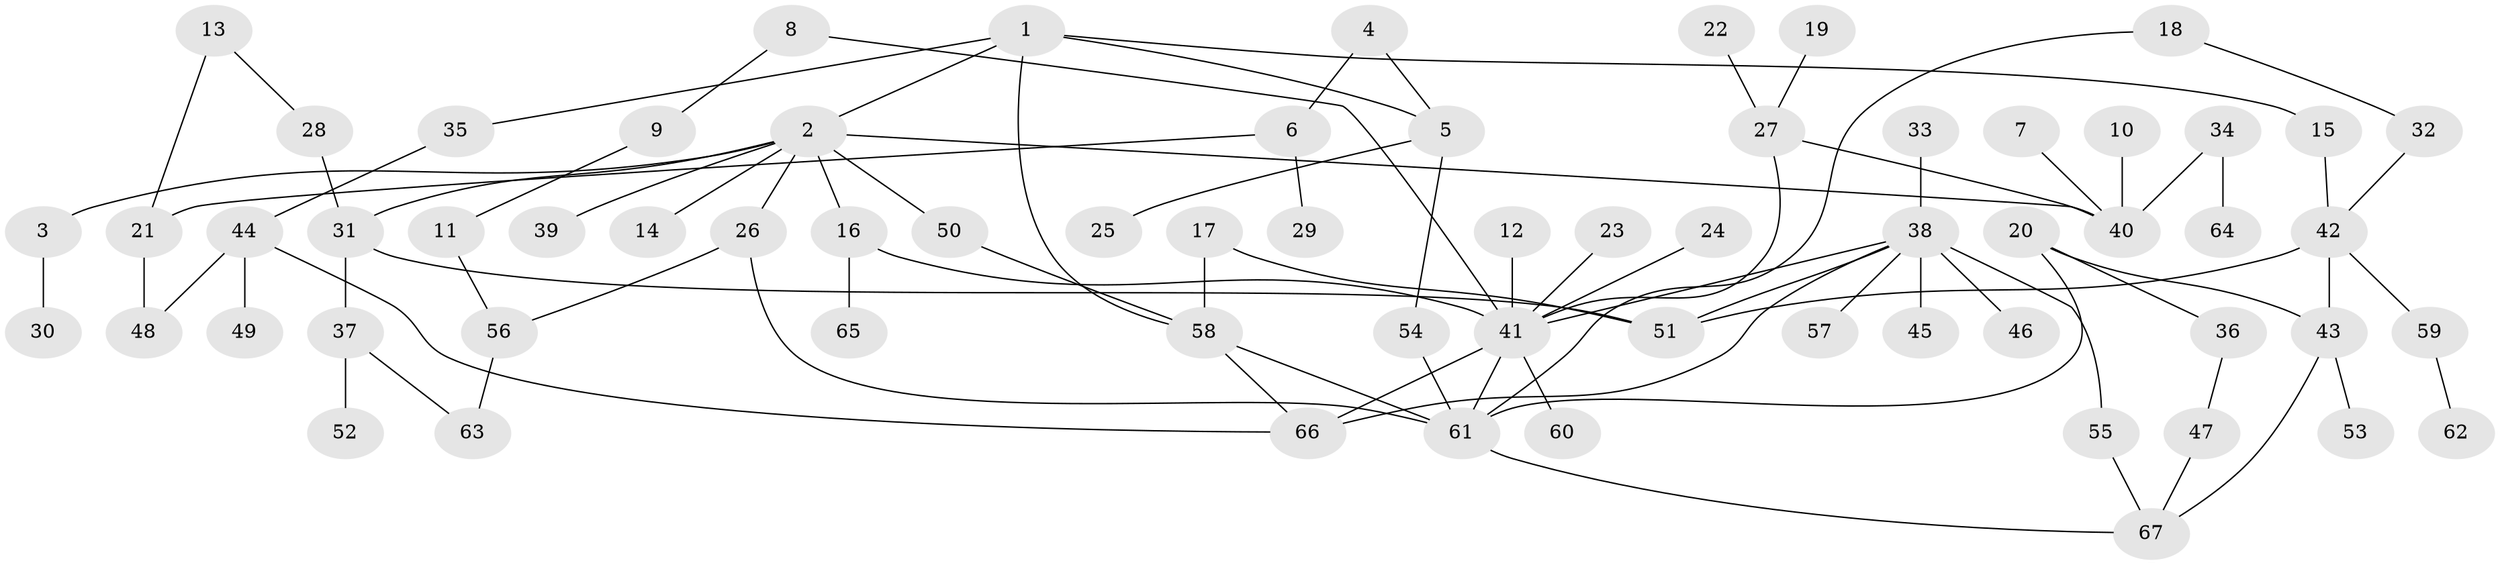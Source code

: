 // original degree distribution, {8: 0.007462686567164179, 4: 0.12686567164179105, 5: 0.05970149253731343, 3: 0.11940298507462686, 2: 0.3582089552238806, 1: 0.3208955223880597, 7: 0.007462686567164179}
// Generated by graph-tools (version 1.1) at 2025/49/03/09/25 03:49:18]
// undirected, 67 vertices, 86 edges
graph export_dot {
graph [start="1"]
  node [color=gray90,style=filled];
  1;
  2;
  3;
  4;
  5;
  6;
  7;
  8;
  9;
  10;
  11;
  12;
  13;
  14;
  15;
  16;
  17;
  18;
  19;
  20;
  21;
  22;
  23;
  24;
  25;
  26;
  27;
  28;
  29;
  30;
  31;
  32;
  33;
  34;
  35;
  36;
  37;
  38;
  39;
  40;
  41;
  42;
  43;
  44;
  45;
  46;
  47;
  48;
  49;
  50;
  51;
  52;
  53;
  54;
  55;
  56;
  57;
  58;
  59;
  60;
  61;
  62;
  63;
  64;
  65;
  66;
  67;
  1 -- 2 [weight=1.0];
  1 -- 5 [weight=1.0];
  1 -- 15 [weight=1.0];
  1 -- 35 [weight=1.0];
  1 -- 58 [weight=1.0];
  2 -- 3 [weight=1.0];
  2 -- 14 [weight=1.0];
  2 -- 16 [weight=2.0];
  2 -- 26 [weight=1.0];
  2 -- 31 [weight=1.0];
  2 -- 39 [weight=1.0];
  2 -- 40 [weight=1.0];
  2 -- 50 [weight=1.0];
  3 -- 30 [weight=1.0];
  4 -- 5 [weight=1.0];
  4 -- 6 [weight=1.0];
  5 -- 25 [weight=1.0];
  5 -- 54 [weight=1.0];
  6 -- 21 [weight=1.0];
  6 -- 29 [weight=1.0];
  7 -- 40 [weight=1.0];
  8 -- 9 [weight=1.0];
  8 -- 41 [weight=1.0];
  9 -- 11 [weight=1.0];
  10 -- 40 [weight=1.0];
  11 -- 56 [weight=1.0];
  12 -- 41 [weight=1.0];
  13 -- 21 [weight=1.0];
  13 -- 28 [weight=1.0];
  15 -- 42 [weight=1.0];
  16 -- 41 [weight=1.0];
  16 -- 65 [weight=1.0];
  17 -- 51 [weight=1.0];
  17 -- 58 [weight=1.0];
  18 -- 32 [weight=1.0];
  18 -- 61 [weight=1.0];
  19 -- 27 [weight=1.0];
  20 -- 36 [weight=1.0];
  20 -- 43 [weight=1.0];
  20 -- 61 [weight=1.0];
  21 -- 48 [weight=1.0];
  22 -- 27 [weight=1.0];
  23 -- 41 [weight=1.0];
  24 -- 41 [weight=1.0];
  26 -- 56 [weight=1.0];
  26 -- 61 [weight=1.0];
  27 -- 40 [weight=1.0];
  27 -- 41 [weight=1.0];
  28 -- 31 [weight=1.0];
  31 -- 37 [weight=1.0];
  31 -- 51 [weight=1.0];
  32 -- 42 [weight=1.0];
  33 -- 38 [weight=1.0];
  34 -- 40 [weight=1.0];
  34 -- 64 [weight=1.0];
  35 -- 44 [weight=1.0];
  36 -- 47 [weight=1.0];
  37 -- 52 [weight=1.0];
  37 -- 63 [weight=1.0];
  38 -- 41 [weight=1.0];
  38 -- 45 [weight=1.0];
  38 -- 46 [weight=1.0];
  38 -- 51 [weight=1.0];
  38 -- 55 [weight=1.0];
  38 -- 57 [weight=1.0];
  38 -- 66 [weight=1.0];
  41 -- 60 [weight=1.0];
  41 -- 61 [weight=1.0];
  41 -- 66 [weight=1.0];
  42 -- 43 [weight=1.0];
  42 -- 51 [weight=1.0];
  42 -- 59 [weight=1.0];
  43 -- 53 [weight=1.0];
  43 -- 67 [weight=1.0];
  44 -- 48 [weight=1.0];
  44 -- 49 [weight=1.0];
  44 -- 66 [weight=1.0];
  47 -- 67 [weight=1.0];
  50 -- 58 [weight=1.0];
  54 -- 61 [weight=1.0];
  55 -- 67 [weight=1.0];
  56 -- 63 [weight=1.0];
  58 -- 61 [weight=1.0];
  58 -- 66 [weight=1.0];
  59 -- 62 [weight=1.0];
  61 -- 67 [weight=1.0];
}
